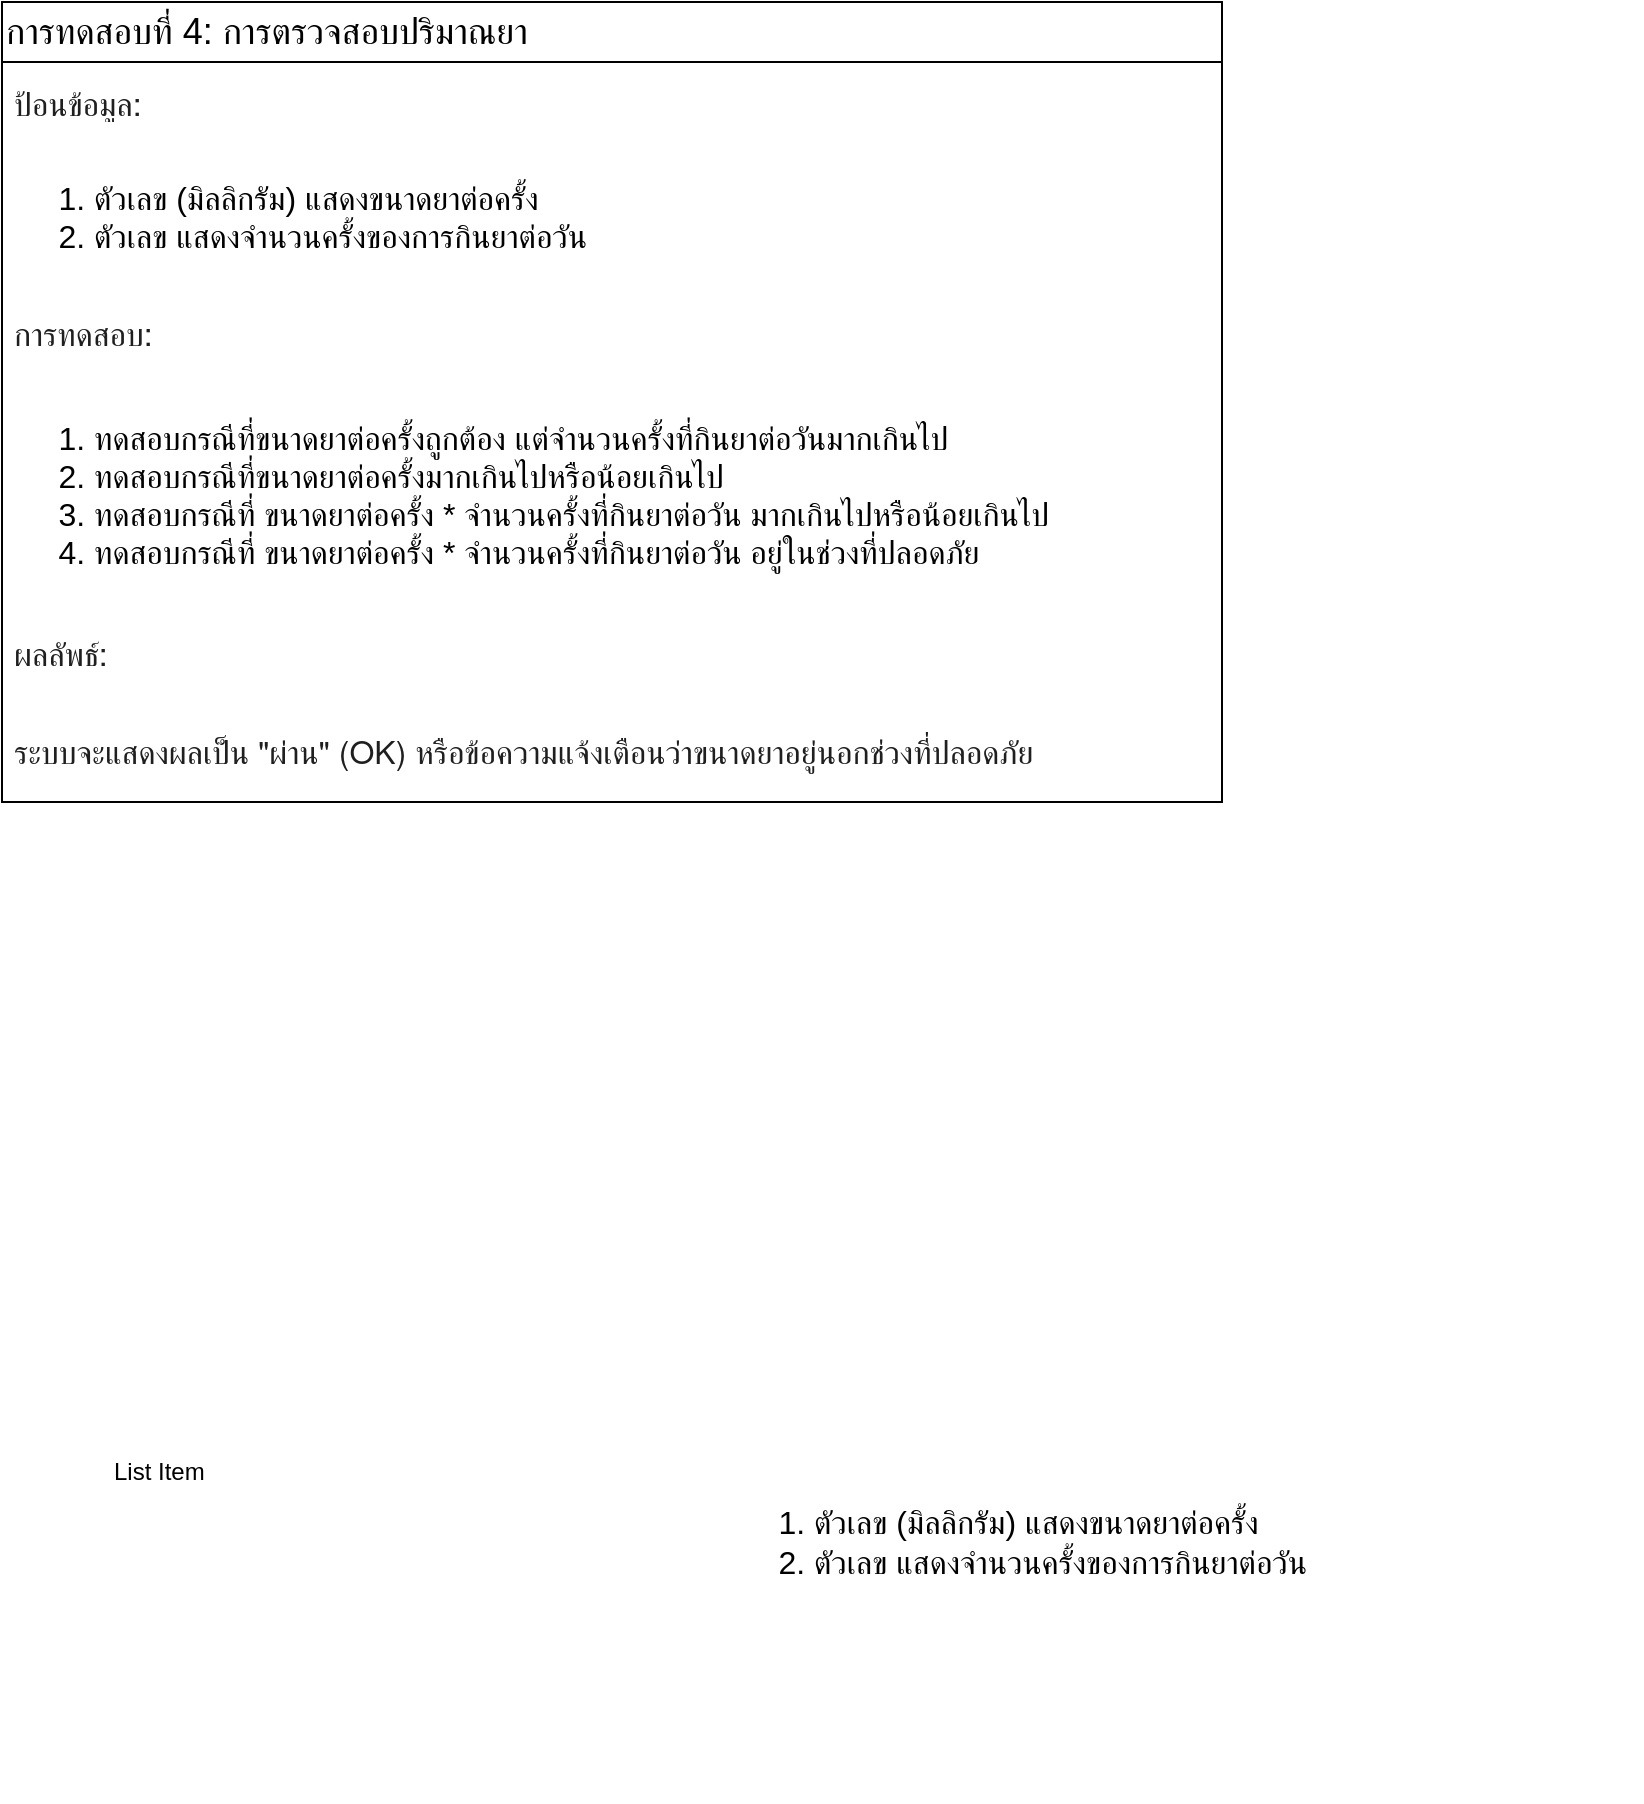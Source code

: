 <mxfile version="24.1.0" type="device">
  <diagram name="Page-1" id="OJC-GLpbBzJHOGeA-3yw">
    <mxGraphModel dx="1434" dy="844" grid="1" gridSize="10" guides="1" tooltips="1" connect="1" arrows="1" fold="1" page="1" pageScale="1" pageWidth="1100" pageHeight="850" math="0" shadow="0">
      <root>
        <mxCell id="0" />
        <mxCell id="1" parent="0" />
        <mxCell id="GoUSMBliEsWotEIr4tjJ-1" value="&lt;font style=&quot;font-size: 18px;&quot;&gt;การทดสอบที่ 4: การตรวจสอบปริมาณยา&lt;/font&gt;" style="swimlane;fontStyle=0;childLayout=stackLayout;horizontal=1;startSize=30;horizontalStack=0;resizeParent=1;resizeParentMax=0;resizeLast=0;collapsible=1;marginBottom=0;whiteSpace=wrap;html=1;align=left;" vertex="1" parent="1">
          <mxGeometry x="80" y="60" width="610" height="400" as="geometry">
            <mxRectangle x="80" y="60" width="330" height="40" as="alternateBounds" />
          </mxGeometry>
        </mxCell>
        <mxCell id="GoUSMBliEsWotEIr4tjJ-2" value="&lt;span style=&quot;color: rgb(31, 31, 31); font-family: &amp;quot;Google Sans&amp;quot;, &amp;quot;Helvetica Neue&amp;quot;, sans-serif; font-size: 16px; white-space-collapse: preserve; background-color: rgb(255, 255, 255);&quot;&gt;ป้อนข้อมูล:&lt;/span&gt;" style="text;strokeColor=none;fillColor=none;align=left;verticalAlign=middle;spacingLeft=4;spacingRight=4;overflow=hidden;points=[[0,0.5],[1,0.5]];portConstraint=eastwest;rotatable=0;whiteSpace=wrap;html=1;" vertex="1" parent="GoUSMBliEsWotEIr4tjJ-1">
          <mxGeometry y="30" width="610" height="40" as="geometry" />
        </mxCell>
        <mxCell id="GoUSMBliEsWotEIr4tjJ-10" value="&lt;ol style=&quot;font-size: 16px;&quot;&gt;&lt;li&gt;&lt;span style=&quot;background-color: initial;&quot;&gt;ตัวเลข (มิลลิกรัม) แสดงขนาดยาต่อครั้ง&lt;/span&gt;&lt;/li&gt;&lt;li style=&quot;margin-bottom: 0px;&quot; data-sourcepos=&quot;4:1-5:0&quot;&gt;ตัวเลข แสดงจำนวนครั้งของการกินยาต่อวัน&lt;/li&gt;&lt;/ol&gt;" style="text;strokeColor=none;fillColor=none;align=left;verticalAlign=middle;spacingLeft=4;spacingRight=4;overflow=hidden;points=[[0,0.5],[1,0.5]];portConstraint=eastwest;rotatable=0;whiteSpace=wrap;html=1;" vertex="1" parent="GoUSMBliEsWotEIr4tjJ-1">
          <mxGeometry y="70" width="610" height="70" as="geometry" />
        </mxCell>
        <mxCell id="GoUSMBliEsWotEIr4tjJ-12" value="&lt;span style=&quot;color: rgb(31, 31, 31); font-family: &amp;quot;Google Sans&amp;quot;, &amp;quot;Helvetica Neue&amp;quot;, sans-serif; font-size: 16px; white-space-collapse: preserve; background-color: rgb(255, 255, 255);&quot;&gt;การทดสอบ:&lt;/span&gt;" style="text;strokeColor=none;fillColor=none;align=left;verticalAlign=middle;spacingLeft=4;spacingRight=4;overflow=hidden;points=[[0,0.5],[1,0.5]];portConstraint=eastwest;rotatable=0;whiteSpace=wrap;html=1;" vertex="1" parent="GoUSMBliEsWotEIr4tjJ-1">
          <mxGeometry y="140" width="610" height="50" as="geometry" />
        </mxCell>
        <mxCell id="GoUSMBliEsWotEIr4tjJ-14" value="&lt;ol style=&quot;font-size: 16px;&quot;&gt;&lt;li style=&quot;margin-bottom: 0px;&quot; data-sourcepos=&quot;8:1-8:73&quot;&gt;ทดสอบกรณีที่ขนาดยาต่อครั้งถูกต้อง แต่จำนวนครั้งที่กินยาต่อวันมากเกินไป&lt;/li&gt;&lt;li style=&quot;margin-bottom: 0px;&quot; data-sourcepos=&quot;9:1-9:52&quot;&gt;ทดสอบกรณีที่ขนาดยาต่อครั้งมากเกินไปหรือน้อยเกินไป&lt;/li&gt;&lt;li style=&quot;margin-bottom: 0px;&quot; data-sourcepos=&quot;10:1-10:81&quot;&gt;ทดสอบกรณีที่ ขนาดยาต่อครั้ง * จำนวนครั้งที่กินยาต่อวัน มากเกินไปหรือน้อยเกินไป&lt;/li&gt;&lt;li style=&quot;margin-bottom: 0px;&quot; data-sourcepos=&quot;11:1-12:0&quot;&gt;ทดสอบกรณีที่ ขนาดยาต่อครั้ง * จำนวนครั้งที่กินยาต่อวัน อยู่ในช่วงที่ปลอดภัย&lt;/li&gt;&lt;/ol&gt;" style="text;strokeColor=none;fillColor=none;align=left;verticalAlign=middle;spacingLeft=4;spacingRight=4;overflow=hidden;points=[[0,0.5],[1,0.5]];portConstraint=eastwest;rotatable=0;whiteSpace=wrap;html=1;" vertex="1" parent="GoUSMBliEsWotEIr4tjJ-1">
          <mxGeometry y="190" width="610" height="110" as="geometry" />
        </mxCell>
        <mxCell id="GoUSMBliEsWotEIr4tjJ-13" value="&lt;span style=&quot;color: rgb(31, 31, 31); font-family: &amp;quot;Google Sans&amp;quot;, &amp;quot;Helvetica Neue&amp;quot;, sans-serif; font-size: 16px; white-space-collapse: preserve; background-color: rgb(255, 255, 255);&quot;&gt;ผลลัพธ์:&lt;/span&gt;" style="text;strokeColor=none;fillColor=none;align=left;verticalAlign=middle;spacingLeft=4;spacingRight=4;overflow=hidden;points=[[0,0.5],[1,0.5]];portConstraint=eastwest;rotatable=0;whiteSpace=wrap;html=1;" vertex="1" parent="GoUSMBliEsWotEIr4tjJ-1">
          <mxGeometry y="300" width="610" height="50" as="geometry" />
        </mxCell>
        <mxCell id="GoUSMBliEsWotEIr4tjJ-15" value="&lt;div&gt;&lt;span style=&quot;color: rgb(31, 31, 31); font-family: &amp;quot;Google Sans&amp;quot;, &amp;quot;Helvetica Neue&amp;quot;, sans-serif; font-size: 16px; white-space-collapse: preserve; background-color: rgb(255, 255, 255);&quot;&gt;ระบบจะแสดงผลเป็น &quot;ผ่าน&quot; (OK) หรือข้อความแจ้งเตือนว่าขนาดยาอยู่นอกช่วงที่ปลอดภัย&lt;/span&gt;&lt;span style=&quot;font-size: 16px;&quot;&gt;&lt;br&gt;&lt;/span&gt;&lt;/div&gt;" style="text;strokeColor=none;fillColor=none;align=left;verticalAlign=middle;spacingLeft=4;spacingRight=4;overflow=hidden;points=[[0,0.5],[1,0.5]];portConstraint=eastwest;rotatable=0;whiteSpace=wrap;html=1;" vertex="1" parent="GoUSMBliEsWotEIr4tjJ-1">
          <mxGeometry y="350" width="610" height="50" as="geometry" />
        </mxCell>
        <mxCell id="GoUSMBliEsWotEIr4tjJ-11" value="List Item" style="text;strokeColor=none;fillColor=none;align=left;verticalAlign=middle;spacingLeft=4;spacingRight=4;overflow=hidden;points=[[0,0.5],[1,0.5]];portConstraint=eastwest;rotatable=0;whiteSpace=wrap;html=1;" vertex="1" parent="1">
          <mxGeometry x="130" y="780" width="460" height="30" as="geometry" />
        </mxCell>
        <mxCell id="GoUSMBliEsWotEIr4tjJ-3" value="&lt;ol style=&quot;font-size: 16px;&quot;&gt;&lt;li style=&quot;margin-bottom: 0px;&quot; data-sourcepos=&quot;3:1-3:40&quot;&gt;ตัวเลข (มิลลิกรัม) แสดงขนาดยาต่อครั้ง&lt;/li&gt;&lt;li style=&quot;margin-bottom: 0px;&quot; data-sourcepos=&quot;4:1-5:0&quot;&gt;ตัวเลข แสดงจำนวนครั้งของการกินยาต่อวัน&lt;/li&gt;&lt;/ol&gt;" style="text;strokeColor=none;fillColor=none;align=left;verticalAlign=middle;spacingLeft=4;spacingRight=4;overflow=hidden;points=[[0,0.5],[1,0.5]];portConstraint=eastwest;rotatable=0;whiteSpace=wrap;html=1;" vertex="1" parent="1">
          <mxGeometry x="440" y="700" width="460" height="260" as="geometry" />
        </mxCell>
      </root>
    </mxGraphModel>
  </diagram>
</mxfile>
